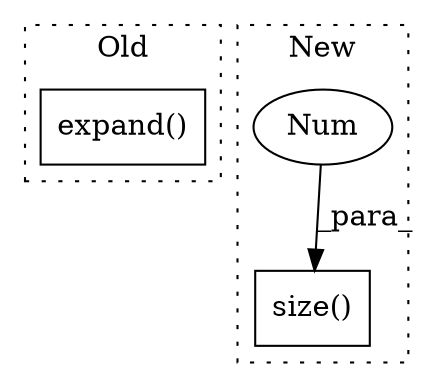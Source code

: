digraph G {
subgraph cluster0 {
1 [label="expand()" a="75" s="1956,2014" l="32,1" shape="box"];
label = "Old";
style="dotted";
}
subgraph cluster1 {
2 [label="size()" a="75" s="1877,1885" l="7,1" shape="box"];
3 [label="Num" a="76" s="1884" l="1" shape="ellipse"];
label = "New";
style="dotted";
}
3 -> 2 [label="_para_"];
}